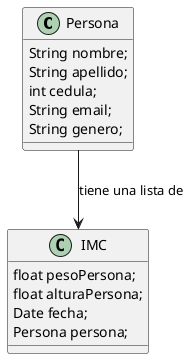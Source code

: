 @startuml Taller
Class Persona {
String nombre;
String apellido;
int cedula;
String email;
String genero;
}

Class IMC {
float pesoPersona;
float alturaPersona;
Date fecha;
Persona persona;
}

Persona --> IMC : tiene una lista de
